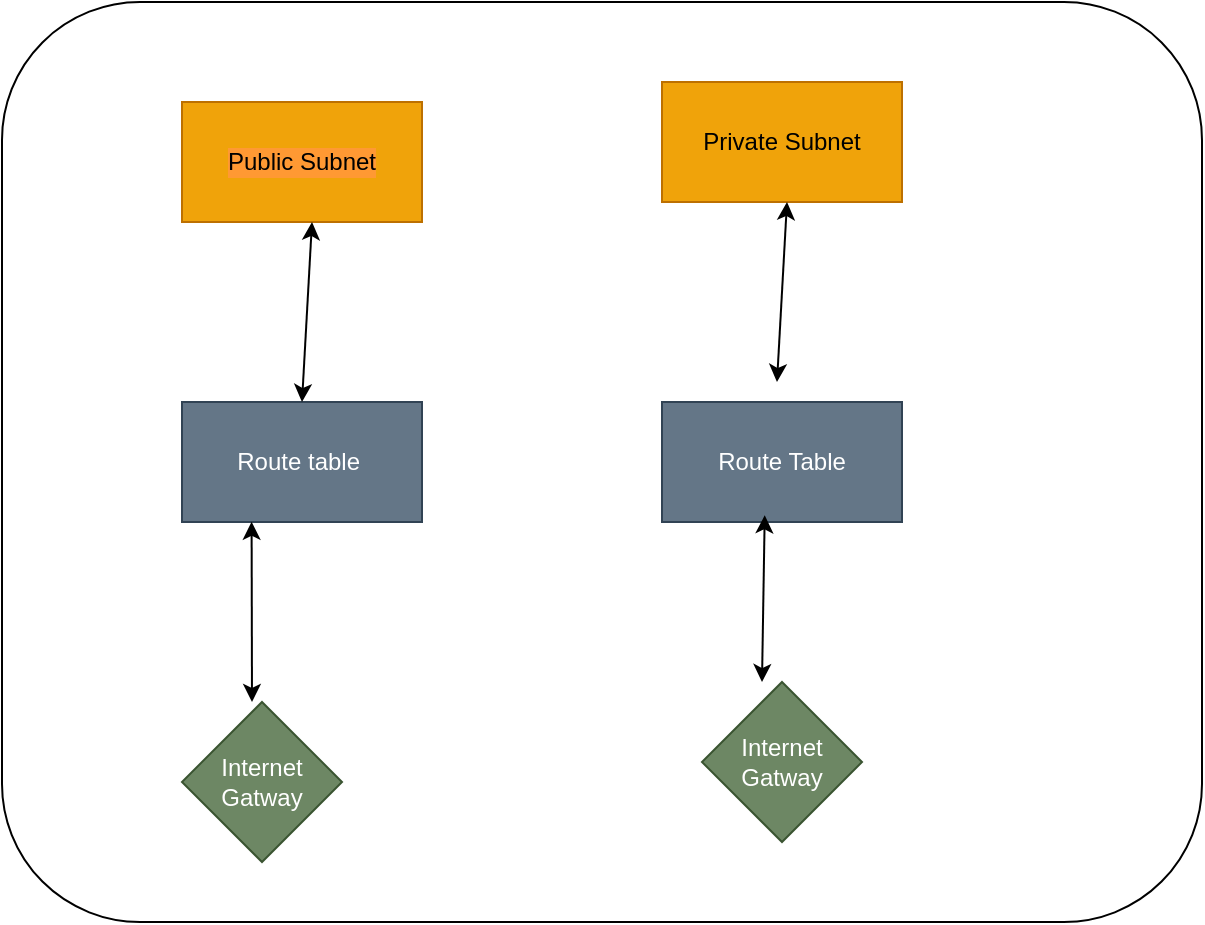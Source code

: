 <mxfile version="20.0.4" type="github">
  <diagram id="uj7hH5ARdvH-c8SPYJBg" name="Page-1">
    <mxGraphModel dx="782" dy="436" grid="1" gridSize="10" guides="1" tooltips="1" connect="1" arrows="1" fold="1" page="1" pageScale="1" pageWidth="850" pageHeight="1100" math="0" shadow="0">
      <root>
        <mxCell id="0" />
        <mxCell id="1" parent="0" />
        <mxCell id="6_rZrrbM-mie8fN1xgEM-1" value="" style="rounded=1;whiteSpace=wrap;html=1;fontStyle=1" vertex="1" parent="1">
          <mxGeometry x="80" y="50" width="600" height="460" as="geometry" />
        </mxCell>
        <mxCell id="6_rZrrbM-mie8fN1xgEM-3" value="Public Subnet" style="rounded=0;whiteSpace=wrap;html=1;labelBackgroundColor=#FF9933;fillColor=#f0a30a;strokeColor=#BD7000;fontColor=#000000;" vertex="1" parent="1">
          <mxGeometry x="170" y="100" width="120" height="60" as="geometry" />
        </mxCell>
        <mxCell id="6_rZrrbM-mie8fN1xgEM-5" value="Private Subnet" style="rounded=0;whiteSpace=wrap;html=1;fillColor=#f0a30a;fontColor=#000000;strokeColor=#BD7000;" vertex="1" parent="1">
          <mxGeometry x="410" y="90" width="120" height="60" as="geometry" />
        </mxCell>
        <mxCell id="6_rZrrbM-mie8fN1xgEM-6" value="Route table&lt;span style=&quot;white-space: pre;&quot;&gt;	&lt;/span&gt;" style="rounded=0;whiteSpace=wrap;html=1;fillColor=#647687;fontColor=#ffffff;strokeColor=#314354;" vertex="1" parent="1">
          <mxGeometry x="170" y="250" width="120" height="60" as="geometry" />
        </mxCell>
        <mxCell id="6_rZrrbM-mie8fN1xgEM-7" value="Route Table" style="rounded=0;whiteSpace=wrap;html=1;fillColor=#647687;fontColor=#ffffff;strokeColor=#314354;" vertex="1" parent="1">
          <mxGeometry x="410" y="250" width="120" height="60" as="geometry" />
        </mxCell>
        <mxCell id="6_rZrrbM-mie8fN1xgEM-8" value="Internet Gatway" style="rhombus;whiteSpace=wrap;html=1;fillColor=#6d8764;fontColor=#ffffff;strokeColor=#3A5431;" vertex="1" parent="1">
          <mxGeometry x="170" y="400" width="80" height="80" as="geometry" />
        </mxCell>
        <mxCell id="6_rZrrbM-mie8fN1xgEM-9" value="Internet Gatway" style="rhombus;whiteSpace=wrap;html=1;fillColor=#6d8764;fontColor=#ffffff;strokeColor=#3A5431;" vertex="1" parent="1">
          <mxGeometry x="430" y="390" width="80" height="80" as="geometry" />
        </mxCell>
        <mxCell id="6_rZrrbM-mie8fN1xgEM-11" value="" style="endArrow=classic;startArrow=classic;html=1;rounded=0;entryX=0.208;entryY=0.565;entryDx=0;entryDy=0;entryPerimeter=0;" edge="1" parent="1" target="6_rZrrbM-mie8fN1xgEM-1">
          <mxGeometry width="50" height="50" relative="1" as="geometry">
            <mxPoint x="205" y="400" as="sourcePoint" />
            <mxPoint x="255" y="350" as="targetPoint" />
          </mxGeometry>
        </mxCell>
        <mxCell id="6_rZrrbM-mie8fN1xgEM-12" value="" style="endArrow=classic;startArrow=classic;html=1;rounded=0;entryX=0.428;entryY=0.944;entryDx=0;entryDy=0;entryPerimeter=0;" edge="1" parent="1" target="6_rZrrbM-mie8fN1xgEM-7">
          <mxGeometry width="50" height="50" relative="1" as="geometry">
            <mxPoint x="460" y="390" as="sourcePoint" />
            <mxPoint x="510" y="340" as="targetPoint" />
          </mxGeometry>
        </mxCell>
        <mxCell id="6_rZrrbM-mie8fN1xgEM-13" value="" style="endArrow=classic;startArrow=classic;html=1;rounded=0;exitX=0.5;exitY=0;exitDx=0;exitDy=0;" edge="1" parent="1" source="6_rZrrbM-mie8fN1xgEM-6">
          <mxGeometry width="50" height="50" relative="1" as="geometry">
            <mxPoint x="185" y="210" as="sourcePoint" />
            <mxPoint x="235" y="160" as="targetPoint" />
          </mxGeometry>
        </mxCell>
        <mxCell id="6_rZrrbM-mie8fN1xgEM-14" value="" style="endArrow=classic;startArrow=classic;html=1;rounded=0;exitX=0.5;exitY=0;exitDx=0;exitDy=0;" edge="1" parent="1">
          <mxGeometry width="50" height="50" relative="1" as="geometry">
            <mxPoint x="467.5" y="240" as="sourcePoint" />
            <mxPoint x="472.5" y="150" as="targetPoint" />
          </mxGeometry>
        </mxCell>
      </root>
    </mxGraphModel>
  </diagram>
</mxfile>
